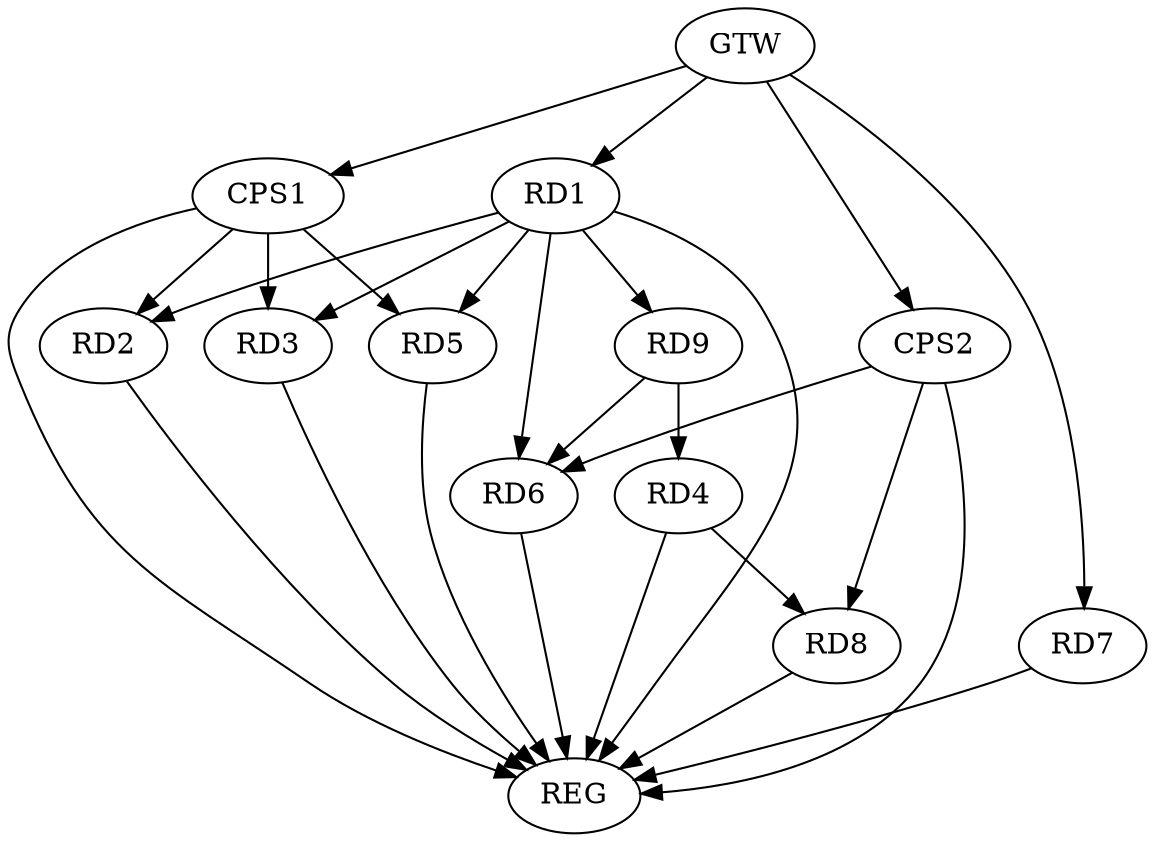 strict digraph G {
  RD1 [ label="RD1" ];
  RD2 [ label="RD2" ];
  RD3 [ label="RD3" ];
  RD4 [ label="RD4" ];
  RD5 [ label="RD5" ];
  RD6 [ label="RD6" ];
  RD7 [ label="RD7" ];
  RD8 [ label="RD8" ];
  RD9 [ label="RD9" ];
  CPS1 [ label="CPS1" ];
  CPS2 [ label="CPS2" ];
  GTW [ label="GTW" ];
  REG [ label="REG" ];
  RD1 -> RD2;
  RD1 -> RD6;
  RD4 -> RD8;
  RD9 -> RD4;
  RD9 -> RD6;
  CPS1 -> RD2;
  CPS1 -> RD3;
  CPS1 -> RD5;
  CPS2 -> RD6;
  CPS2 -> RD8;
  GTW -> RD1;
  GTW -> RD7;
  GTW -> CPS1;
  GTW -> CPS2;
  RD1 -> REG;
  RD2 -> REG;
  RD3 -> REG;
  RD4 -> REG;
  RD5 -> REG;
  RD6 -> REG;
  RD7 -> REG;
  RD8 -> REG;
  CPS1 -> REG;
  CPS2 -> REG;
  RD1 -> RD5;
  RD1 -> RD9;
  RD1 -> RD3;
}
